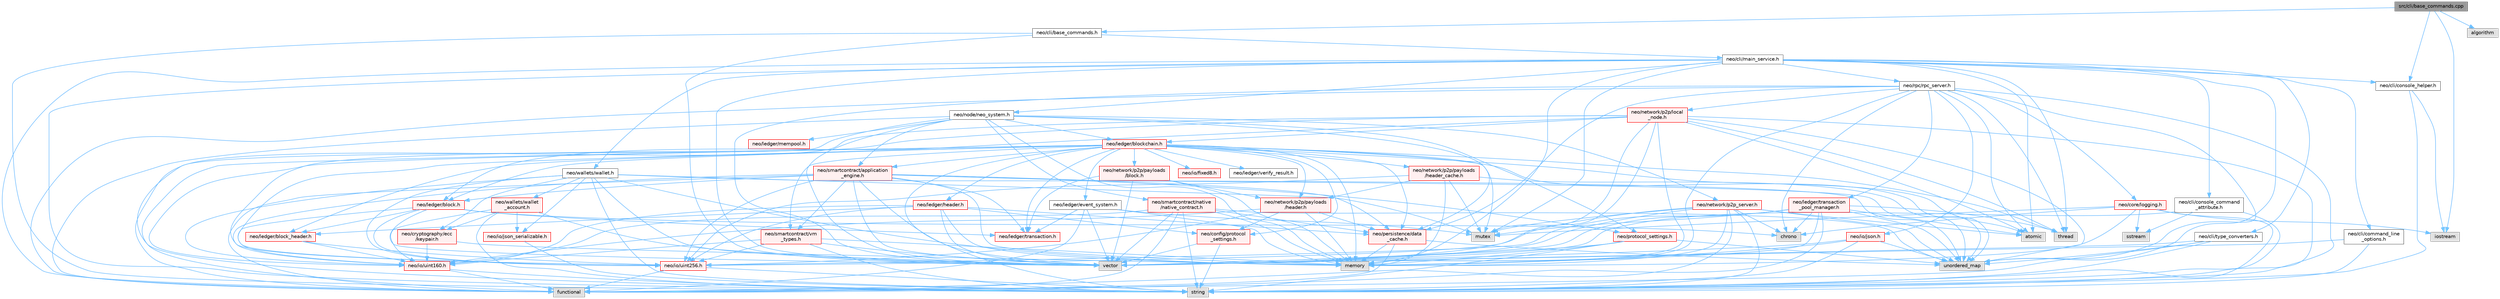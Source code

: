 digraph "src/cli/base_commands.cpp"
{
 // LATEX_PDF_SIZE
  bgcolor="transparent";
  edge [fontname=Helvetica,fontsize=10,labelfontname=Helvetica,labelfontsize=10];
  node [fontname=Helvetica,fontsize=10,shape=box,height=0.2,width=0.4];
  Node1 [id="Node000001",label="src/cli/base_commands.cpp",height=0.2,width=0.4,color="gray40", fillcolor="grey60", style="filled", fontcolor="black",tooltip=" "];
  Node1 -> Node2 [id="edge1_Node000001_Node000002",color="steelblue1",style="solid",tooltip=" "];
  Node2 [id="Node000002",label="neo/cli/base_commands.h",height=0.2,width=0.4,color="grey40", fillcolor="white", style="filled",URL="$base__commands_8h.html",tooltip=" "];
  Node2 -> Node3 [id="edge2_Node000002_Node000003",color="steelblue1",style="solid",tooltip=" "];
  Node3 [id="Node000003",label="neo/cli/main_service.h",height=0.2,width=0.4,color="grey40", fillcolor="white", style="filled",URL="$main__service_8h.html",tooltip=" "];
  Node3 -> Node4 [id="edge3_Node000003_Node000004",color="steelblue1",style="solid",tooltip=" "];
  Node4 [id="Node000004",label="neo/cli/command_line\l_options.h",height=0.2,width=0.4,color="grey40", fillcolor="white", style="filled",URL="$command__line__options_8h.html",tooltip=" "];
  Node4 -> Node5 [id="edge4_Node000004_Node000005",color="steelblue1",style="solid",tooltip=" "];
  Node5 [id="Node000005",label="string",height=0.2,width=0.4,color="grey60", fillcolor="#E0E0E0", style="filled",tooltip=" "];
  Node4 -> Node6 [id="edge5_Node000004_Node000006",color="steelblue1",style="solid",tooltip=" "];
  Node6 [id="Node000006",label="vector",height=0.2,width=0.4,color="grey60", fillcolor="#E0E0E0", style="filled",tooltip=" "];
  Node3 -> Node7 [id="edge6_Node000003_Node000007",color="steelblue1",style="solid",tooltip=" "];
  Node7 [id="Node000007",label="neo/cli/console_command\l_attribute.h",height=0.2,width=0.4,color="grey40", fillcolor="white", style="filled",URL="$cli_2console__command__attribute_8h.html",tooltip=" "];
  Node7 -> Node8 [id="edge7_Node000007_Node000008",color="steelblue1",style="solid",tooltip=" "];
  Node8 [id="Node000008",label="sstream",height=0.2,width=0.4,color="grey60", fillcolor="#E0E0E0", style="filled",tooltip=" "];
  Node7 -> Node5 [id="edge8_Node000007_Node000005",color="steelblue1",style="solid",tooltip=" "];
  Node7 -> Node6 [id="edge9_Node000007_Node000006",color="steelblue1",style="solid",tooltip=" "];
  Node3 -> Node9 [id="edge10_Node000003_Node000009",color="steelblue1",style="solid",tooltip=" "];
  Node9 [id="Node000009",label="neo/cli/console_helper.h",height=0.2,width=0.4,color="grey40", fillcolor="white", style="filled",URL="$cli_2console__helper_8h.html",tooltip=" "];
  Node9 -> Node10 [id="edge11_Node000009_Node000010",color="steelblue1",style="solid",tooltip=" "];
  Node10 [id="Node000010",label="iostream",height=0.2,width=0.4,color="grey60", fillcolor="#E0E0E0", style="filled",tooltip=" "];
  Node9 -> Node5 [id="edge12_Node000009_Node000005",color="steelblue1",style="solid",tooltip=" "];
  Node3 -> Node11 [id="edge13_Node000003_Node000011",color="steelblue1",style="solid",tooltip=" "];
  Node11 [id="Node000011",label="neo/cli/type_converters.h",height=0.2,width=0.4,color="grey40", fillcolor="white", style="filled",URL="$type__converters_8h.html",tooltip=" "];
  Node11 -> Node12 [id="edge14_Node000011_Node000012",color="steelblue1",style="solid",tooltip=" "];
  Node12 [id="Node000012",label="functional",height=0.2,width=0.4,color="grey60", fillcolor="#E0E0E0", style="filled",tooltip=" "];
  Node11 -> Node5 [id="edge15_Node000011_Node000005",color="steelblue1",style="solid",tooltip=" "];
  Node11 -> Node13 [id="edge16_Node000011_Node000013",color="steelblue1",style="solid",tooltip=" "];
  Node13 [id="Node000013",label="unordered_map",height=0.2,width=0.4,color="grey60", fillcolor="#E0E0E0", style="filled",tooltip=" "];
  Node11 -> Node6 [id="edge17_Node000011_Node000006",color="steelblue1",style="solid",tooltip=" "];
  Node3 -> Node14 [id="edge18_Node000003_Node000014",color="steelblue1",style="solid",tooltip=" "];
  Node14 [id="Node000014",label="neo/node/neo_system.h",height=0.2,width=0.4,color="grey40", fillcolor="white", style="filled",URL="$node_2neo__system_8h.html",tooltip=" "];
  Node14 -> Node15 [id="edge19_Node000014_Node000015",color="steelblue1",style="solid",tooltip=" "];
  Node15 [id="Node000015",label="neo/ledger/blockchain.h",height=0.2,width=0.4,color="red", fillcolor="#FFF0F0", style="filled",URL="$blockchain_8h.html",tooltip=" "];
  Node15 -> Node16 [id="edge20_Node000015_Node000016",color="steelblue1",style="solid",tooltip=" "];
  Node16 [id="Node000016",label="neo/ledger/block.h",height=0.2,width=0.4,color="red", fillcolor="#FFF0F0", style="filled",URL="$ledger_2block_8h.html",tooltip=" "];
  Node16 -> Node24 [id="edge21_Node000016_Node000024",color="steelblue1",style="solid",tooltip=" "];
  Node24 [id="Node000024",label="neo/io/uint160.h",height=0.2,width=0.4,color="red", fillcolor="#FFF0F0", style="filled",URL="$uint160_8h.html",tooltip=" "];
  Node24 -> Node12 [id="edge22_Node000024_Node000012",color="steelblue1",style="solid",tooltip=" "];
  Node24 -> Node5 [id="edge23_Node000024_Node000005",color="steelblue1",style="solid",tooltip=" "];
  Node16 -> Node26 [id="edge24_Node000016_Node000026",color="steelblue1",style="solid",tooltip=" "];
  Node26 [id="Node000026",label="neo/io/uint256.h",height=0.2,width=0.4,color="red", fillcolor="#FFF0F0", style="filled",URL="$uint256_8h.html",tooltip=" "];
  Node26 -> Node12 [id="edge25_Node000026_Node000012",color="steelblue1",style="solid",tooltip=" "];
  Node26 -> Node5 [id="edge26_Node000026_Node000005",color="steelblue1",style="solid",tooltip=" "];
  Node16 -> Node28 [id="edge27_Node000016_Node000028",color="steelblue1",style="solid",tooltip=" "];
  Node28 [id="Node000028",label="neo/ledger/block_header.h",height=0.2,width=0.4,color="red", fillcolor="#FFF0F0", style="filled",URL="$block__header_8h.html",tooltip=" "];
  Node28 -> Node24 [id="edge28_Node000028_Node000024",color="steelblue1",style="solid",tooltip=" "];
  Node28 -> Node26 [id="edge29_Node000028_Node000026",color="steelblue1",style="solid",tooltip=" "];
  Node16 -> Node60 [id="edge30_Node000016_Node000060",color="steelblue1",style="solid",tooltip=" "];
  Node60 [id="Node000060",label="neo/ledger/transaction.h",height=0.2,width=0.4,color="red", fillcolor="#FFF0F0", style="filled",URL="$ledger_2transaction_8h.html",tooltip=" "];
  Node16 -> Node75 [id="edge31_Node000016_Node000075",color="steelblue1",style="solid",tooltip=" "];
  Node75 [id="Node000075",label="chrono",height=0.2,width=0.4,color="grey60", fillcolor="#E0E0E0", style="filled",tooltip=" "];
  Node16 -> Node6 [id="edge32_Node000016_Node000006",color="steelblue1",style="solid",tooltip=" "];
  Node15 -> Node28 [id="edge33_Node000015_Node000028",color="steelblue1",style="solid",tooltip=" "];
  Node15 -> Node76 [id="edge34_Node000015_Node000076",color="steelblue1",style="solid",tooltip=" "];
  Node76 [id="Node000076",label="neo/ledger/event_system.h",height=0.2,width=0.4,color="grey40", fillcolor="white", style="filled",URL="$event__system_8h.html",tooltip=" "];
  Node76 -> Node12 [id="edge35_Node000076_Node000012",color="steelblue1",style="solid",tooltip=" "];
  Node76 -> Node23 [id="edge36_Node000076_Node000023",color="steelblue1",style="solid",tooltip=" "];
  Node23 [id="Node000023",label="memory",height=0.2,width=0.4,color="grey60", fillcolor="#E0E0E0", style="filled",tooltip=" "];
  Node76 -> Node77 [id="edge37_Node000076_Node000077",color="steelblue1",style="solid",tooltip=" "];
  Node77 [id="Node000077",label="mutex",height=0.2,width=0.4,color="grey60", fillcolor="#E0E0E0", style="filled",tooltip=" "];
  Node76 -> Node6 [id="edge38_Node000076_Node000006",color="steelblue1",style="solid",tooltip=" "];
  Node76 -> Node60 [id="edge39_Node000076_Node000060",color="steelblue1",style="solid",tooltip=" "];
  Node15 -> Node78 [id="edge40_Node000015_Node000078",color="steelblue1",style="solid",tooltip=" "];
  Node78 [id="Node000078",label="neo/ledger/header.h",height=0.2,width=0.4,color="red", fillcolor="#FFF0F0", style="filled",URL="$ledger_2header_8h.html",tooltip=" "];
  Node78 -> Node79 [id="edge41_Node000078_Node000079",color="steelblue1",style="solid",tooltip=" "];
  Node79 [id="Node000079",label="neo/config/protocol\l_settings.h",height=0.2,width=0.4,color="red", fillcolor="#FFF0F0", style="filled",URL="$config_2protocol__settings_8h.html",tooltip=" "];
  Node79 -> Node5 [id="edge42_Node000079_Node000005",color="steelblue1",style="solid",tooltip=" "];
  Node79 -> Node6 [id="edge43_Node000079_Node000006",color="steelblue1",style="solid",tooltip=" "];
  Node78 -> Node24 [id="edge44_Node000078_Node000024",color="steelblue1",style="solid",tooltip=" "];
  Node78 -> Node26 [id="edge45_Node000078_Node000026",color="steelblue1",style="solid",tooltip=" "];
  Node78 -> Node28 [id="edge46_Node000078_Node000028",color="steelblue1",style="solid",tooltip=" "];
  Node78 -> Node80 [id="edge47_Node000078_Node000080",color="steelblue1",style="solid",tooltip=" "];
  Node80 [id="Node000080",label="neo/persistence/data\l_cache.h",height=0.2,width=0.4,color="red", fillcolor="#FFF0F0", style="filled",URL="$data__cache_8h.html",tooltip=" "];
  Node80 -> Node12 [id="edge48_Node000080_Node000012",color="steelblue1",style="solid",tooltip=" "];
  Node80 -> Node23 [id="edge49_Node000080_Node000023",color="steelblue1",style="solid",tooltip=" "];
  Node80 -> Node13 [id="edge50_Node000080_Node000013",color="steelblue1",style="solid",tooltip=" "];
  Node78 -> Node23 [id="edge51_Node000078_Node000023",color="steelblue1",style="solid",tooltip=" "];
  Node78 -> Node6 [id="edge52_Node000078_Node000006",color="steelblue1",style="solid",tooltip=" "];
  Node15 -> Node60 [id="edge53_Node000015_Node000060",color="steelblue1",style="solid",tooltip=" "];
  Node15 -> Node91 [id="edge54_Node000015_Node000091",color="steelblue1",style="solid",tooltip=" "];
  Node91 [id="Node000091",label="neo/network/p2p/payloads\l/block.h",height=0.2,width=0.4,color="red", fillcolor="#FFF0F0", style="filled",URL="$network_2p2p_2payloads_2block_8h.html",tooltip=" "];
  Node91 -> Node60 [id="edge55_Node000091_Node000060",color="steelblue1",style="solid",tooltip=" "];
  Node91 -> Node92 [id="edge56_Node000091_Node000092",color="steelblue1",style="solid",tooltip=" "];
  Node92 [id="Node000092",label="neo/network/p2p/payloads\l/header.h",height=0.2,width=0.4,color="red", fillcolor="#FFF0F0", style="filled",URL="$network_2p2p_2payloads_2header_8h.html",tooltip=" "];
  Node92 -> Node79 [id="edge57_Node000092_Node000079",color="steelblue1",style="solid",tooltip=" "];
  Node92 -> Node24 [id="edge58_Node000092_Node000024",color="steelblue1",style="solid",tooltip=" "];
  Node92 -> Node26 [id="edge59_Node000092_Node000026",color="steelblue1",style="solid",tooltip=" "];
  Node92 -> Node80 [id="edge60_Node000092_Node000080",color="steelblue1",style="solid",tooltip=" "];
  Node92 -> Node23 [id="edge61_Node000092_Node000023",color="steelblue1",style="solid",tooltip=" "];
  Node91 -> Node23 [id="edge62_Node000091_Node000023",color="steelblue1",style="solid",tooltip=" "];
  Node91 -> Node6 [id="edge63_Node000091_Node000006",color="steelblue1",style="solid",tooltip=" "];
  Node15 -> Node92 [id="edge64_Node000015_Node000092",color="steelblue1",style="solid",tooltip=" "];
  Node15 -> Node93 [id="edge65_Node000015_Node000093",color="steelblue1",style="solid",tooltip=" "];
  Node93 [id="Node000093",label="neo/network/p2p/payloads\l/header_cache.h",height=0.2,width=0.4,color="red", fillcolor="#FFF0F0", style="filled",URL="$network_2p2p_2payloads_2header__cache_8h.html",tooltip=" "];
  Node93 -> Node26 [id="edge66_Node000093_Node000026",color="steelblue1",style="solid",tooltip=" "];
  Node93 -> Node92 [id="edge67_Node000093_Node000092",color="steelblue1",style="solid",tooltip=" "];
  Node93 -> Node23 [id="edge68_Node000093_Node000023",color="steelblue1",style="solid",tooltip=" "];
  Node93 -> Node77 [id="edge69_Node000093_Node000077",color="steelblue1",style="solid",tooltip=" "];
  Node93 -> Node13 [id="edge70_Node000093_Node000013",color="steelblue1",style="solid",tooltip=" "];
  Node15 -> Node79 [id="edge71_Node000015_Node000079",color="steelblue1",style="solid",tooltip=" "];
  Node15 -> Node30 [id="edge72_Node000015_Node000030",color="steelblue1",style="solid",tooltip=" "];
  Node30 [id="Node000030",label="neo/io/fixed8.h",height=0.2,width=0.4,color="red", fillcolor="#FFF0F0", style="filled",URL="$io_2fixed8_8h.html",tooltip=" "];
  Node15 -> Node24 [id="edge73_Node000015_Node000024",color="steelblue1",style="solid",tooltip=" "];
  Node15 -> Node26 [id="edge74_Node000015_Node000026",color="steelblue1",style="solid",tooltip=" "];
  Node15 -> Node95 [id="edge75_Node000015_Node000095",color="steelblue1",style="solid",tooltip=" "];
  Node95 [id="Node000095",label="neo/ledger/verify_result.h",height=0.2,width=0.4,color="grey40", fillcolor="white", style="filled",URL="$verify__result_8h.html",tooltip=" "];
  Node15 -> Node80 [id="edge76_Node000015_Node000080",color="steelblue1",style="solid",tooltip=" "];
  Node15 -> Node96 [id="edge77_Node000015_Node000096",color="steelblue1",style="solid",tooltip=" "];
  Node96 [id="Node000096",label="neo/smartcontract/application\l_engine.h",height=0.2,width=0.4,color="red", fillcolor="#FFF0F0", style="filled",URL="$application__engine_8h.html",tooltip=" "];
  Node96 -> Node24 [id="edge78_Node000096_Node000024",color="steelblue1",style="solid",tooltip=" "];
  Node96 -> Node26 [id="edge79_Node000096_Node000026",color="steelblue1",style="solid",tooltip=" "];
  Node96 -> Node16 [id="edge80_Node000096_Node000016",color="steelblue1",style="solid",tooltip=" "];
  Node96 -> Node60 [id="edge81_Node000096_Node000060",color="steelblue1",style="solid",tooltip=" "];
  Node96 -> Node80 [id="edge82_Node000096_Node000080",color="steelblue1",style="solid",tooltip=" "];
  Node96 -> Node97 [id="edge83_Node000096_Node000097",color="steelblue1",style="solid",tooltip=" "];
  Node97 [id="Node000097",label="neo/protocol_settings.h",height=0.2,width=0.4,color="red", fillcolor="#FFF0F0", style="filled",URL="$protocol__settings_8h.html",tooltip=" "];
  Node97 -> Node23 [id="edge84_Node000097_Node000023",color="steelblue1",style="solid",tooltip=" "];
  Node97 -> Node5 [id="edge85_Node000097_Node000005",color="steelblue1",style="solid",tooltip=" "];
  Node97 -> Node13 [id="edge86_Node000097_Node000013",color="steelblue1",style="solid",tooltip=" "];
  Node97 -> Node6 [id="edge87_Node000097_Node000006",color="steelblue1",style="solid",tooltip=" "];
  Node96 -> Node117 [id="edge88_Node000096_Node000117",color="steelblue1",style="solid",tooltip=" "];
  Node117 [id="Node000117",label="neo/smartcontract/vm\l_types.h",height=0.2,width=0.4,color="red", fillcolor="#FFF0F0", style="filled",URL="$vm__types_8h.html",tooltip=" "];
  Node117 -> Node24 [id="edge89_Node000117_Node000024",color="steelblue1",style="solid",tooltip=" "];
  Node117 -> Node26 [id="edge90_Node000117_Node000026",color="steelblue1",style="solid",tooltip=" "];
  Node117 -> Node23 [id="edge91_Node000117_Node000023",color="steelblue1",style="solid",tooltip=" "];
  Node117 -> Node5 [id="edge92_Node000117_Node000005",color="steelblue1",style="solid",tooltip=" "];
  Node117 -> Node6 [id="edge93_Node000117_Node000006",color="steelblue1",style="solid",tooltip=" "];
  Node96 -> Node12 [id="edge94_Node000096_Node000012",color="steelblue1",style="solid",tooltip=" "];
  Node96 -> Node23 [id="edge95_Node000096_Node000023",color="steelblue1",style="solid",tooltip=" "];
  Node96 -> Node5 [id="edge96_Node000096_Node000005",color="steelblue1",style="solid",tooltip=" "];
  Node96 -> Node13 [id="edge97_Node000096_Node000013",color="steelblue1",style="solid",tooltip=" "];
  Node96 -> Node6 [id="edge98_Node000096_Node000006",color="steelblue1",style="solid",tooltip=" "];
  Node15 -> Node117 [id="edge99_Node000015_Node000117",color="steelblue1",style="solid",tooltip=" "];
  Node15 -> Node118 [id="edge100_Node000015_Node000118",color="steelblue1",style="solid",tooltip=" "];
  Node118 [id="Node000118",label="atomic",height=0.2,width=0.4,color="grey60", fillcolor="#E0E0E0", style="filled",tooltip=" "];
  Node15 -> Node12 [id="edge101_Node000015_Node000012",color="steelblue1",style="solid",tooltip=" "];
  Node15 -> Node23 [id="edge102_Node000015_Node000023",color="steelblue1",style="solid",tooltip=" "];
  Node15 -> Node77 [id="edge103_Node000015_Node000077",color="steelblue1",style="solid",tooltip=" "];
  Node15 -> Node121 [id="edge104_Node000015_Node000121",color="steelblue1",style="solid",tooltip=" "];
  Node121 [id="Node000121",label="thread",height=0.2,width=0.4,color="grey60", fillcolor="#E0E0E0", style="filled",tooltip=" "];
  Node15 -> Node13 [id="edge105_Node000015_Node000013",color="steelblue1",style="solid",tooltip=" "];
  Node15 -> Node6 [id="edge106_Node000015_Node000006",color="steelblue1",style="solid",tooltip=" "];
  Node14 -> Node122 [id="edge107_Node000014_Node000122",color="steelblue1",style="solid",tooltip=" "];
  Node122 [id="Node000122",label="neo/ledger/mempool.h",height=0.2,width=0.4,color="red", fillcolor="#FFF0F0", style="filled",URL="$mempool_8h.html",tooltip=" "];
  Node14 -> Node126 [id="edge108_Node000014_Node000126",color="steelblue1",style="solid",tooltip=" "];
  Node126 [id="Node000126",label="neo/network/p2p_server.h",height=0.2,width=0.4,color="red", fillcolor="#FFF0F0", style="filled",URL="$p2p__server_8h.html",tooltip=" "];
  Node126 -> Node26 [id="edge109_Node000126_Node000026",color="steelblue1",style="solid",tooltip=" "];
  Node126 -> Node118 [id="edge110_Node000126_Node000118",color="steelblue1",style="solid",tooltip=" "];
  Node126 -> Node75 [id="edge111_Node000126_Node000075",color="steelblue1",style="solid",tooltip=" "];
  Node126 -> Node12 [id="edge112_Node000126_Node000012",color="steelblue1",style="solid",tooltip=" "];
  Node126 -> Node23 [id="edge113_Node000126_Node000023",color="steelblue1",style="solid",tooltip=" "];
  Node126 -> Node77 [id="edge114_Node000126_Node000077",color="steelblue1",style="solid",tooltip=" "];
  Node126 -> Node5 [id="edge115_Node000126_Node000005",color="steelblue1",style="solid",tooltip=" "];
  Node126 -> Node13 [id="edge116_Node000126_Node000013",color="steelblue1",style="solid",tooltip=" "];
  Node126 -> Node6 [id="edge117_Node000126_Node000006",color="steelblue1",style="solid",tooltip=" "];
  Node14 -> Node80 [id="edge118_Node000014_Node000080",color="steelblue1",style="solid",tooltip=" "];
  Node14 -> Node97 [id="edge119_Node000014_Node000097",color="steelblue1",style="solid",tooltip=" "];
  Node14 -> Node96 [id="edge120_Node000014_Node000096",color="steelblue1",style="solid",tooltip=" "];
  Node14 -> Node145 [id="edge121_Node000014_Node000145",color="steelblue1",style="solid",tooltip=" "];
  Node145 [id="Node000145",label="neo/smartcontract/native\l/native_contract.h",height=0.2,width=0.4,color="red", fillcolor="#FFF0F0", style="filled",URL="$native_2native__contract_8h.html",tooltip=" "];
  Node145 -> Node24 [id="edge122_Node000145_Node000024",color="steelblue1",style="solid",tooltip=" "];
  Node145 -> Node80 [id="edge123_Node000145_Node000080",color="steelblue1",style="solid",tooltip=" "];
  Node145 -> Node12 [id="edge124_Node000145_Node000012",color="steelblue1",style="solid",tooltip=" "];
  Node145 -> Node23 [id="edge125_Node000145_Node000023",color="steelblue1",style="solid",tooltip=" "];
  Node145 -> Node5 [id="edge126_Node000145_Node000005",color="steelblue1",style="solid",tooltip=" "];
  Node145 -> Node13 [id="edge127_Node000145_Node000013",color="steelblue1",style="solid",tooltip=" "];
  Node145 -> Node6 [id="edge128_Node000145_Node000006",color="steelblue1",style="solid",tooltip=" "];
  Node14 -> Node12 [id="edge129_Node000014_Node000012",color="steelblue1",style="solid",tooltip=" "];
  Node14 -> Node23 [id="edge130_Node000014_Node000023",color="steelblue1",style="solid",tooltip=" "];
  Node14 -> Node5 [id="edge131_Node000014_Node000005",color="steelblue1",style="solid",tooltip=" "];
  Node14 -> Node6 [id="edge132_Node000014_Node000006",color="steelblue1",style="solid",tooltip=" "];
  Node3 -> Node146 [id="edge133_Node000003_Node000146",color="steelblue1",style="solid",tooltip=" "];
  Node146 [id="Node000146",label="neo/rpc/rpc_server.h",height=0.2,width=0.4,color="grey40", fillcolor="white", style="filled",URL="$rpc__server_8h.html",tooltip=" "];
  Node146 -> Node147 [id="edge134_Node000146_Node000147",color="steelblue1",style="solid",tooltip=" "];
  Node147 [id="Node000147",label="neo/core/logging.h",height=0.2,width=0.4,color="red", fillcolor="#FFF0F0", style="filled",URL="$core_2logging_8h.html",tooltip=" "];
  Node147 -> Node75 [id="edge135_Node000147_Node000075",color="steelblue1",style="solid",tooltip=" "];
  Node147 -> Node23 [id="edge136_Node000147_Node000023",color="steelblue1",style="solid",tooltip=" "];
  Node147 -> Node8 [id="edge137_Node000147_Node000008",color="steelblue1",style="solid",tooltip=" "];
  Node147 -> Node5 [id="edge138_Node000147_Node000005",color="steelblue1",style="solid",tooltip=" "];
  Node147 -> Node10 [id="edge139_Node000147_Node000010",color="steelblue1",style="solid",tooltip=" "];
  Node147 -> Node77 [id="edge140_Node000147_Node000077",color="steelblue1",style="solid",tooltip=" "];
  Node146 -> Node148 [id="edge141_Node000146_Node000148",color="steelblue1",style="solid",tooltip=" "];
  Node148 [id="Node000148",label="neo/io/json.h",height=0.2,width=0.4,color="red", fillcolor="#FFF0F0", style="filled",URL="$io_2json_8h.html",tooltip=" "];
  Node148 -> Node23 [id="edge142_Node000148_Node000023",color="steelblue1",style="solid",tooltip=" "];
  Node148 -> Node5 [id="edge143_Node000148_Node000005",color="steelblue1",style="solid",tooltip=" "];
  Node148 -> Node13 [id="edge144_Node000148_Node000013",color="steelblue1",style="solid",tooltip=" "];
  Node148 -> Node6 [id="edge145_Node000148_Node000006",color="steelblue1",style="solid",tooltip=" "];
  Node146 -> Node149 [id="edge146_Node000146_Node000149",color="steelblue1",style="solid",tooltip=" "];
  Node149 [id="Node000149",label="neo/ledger/transaction\l_pool_manager.h",height=0.2,width=0.4,color="red", fillcolor="#FFF0F0", style="filled",URL="$transaction__pool__manager_8h.html",tooltip=" "];
  Node149 -> Node26 [id="edge147_Node000149_Node000026",color="steelblue1",style="solid",tooltip=" "];
  Node149 -> Node118 [id="edge148_Node000149_Node000118",color="steelblue1",style="solid",tooltip=" "];
  Node149 -> Node75 [id="edge149_Node000149_Node000075",color="steelblue1",style="solid",tooltip=" "];
  Node149 -> Node12 [id="edge150_Node000149_Node000012",color="steelblue1",style="solid",tooltip=" "];
  Node149 -> Node23 [id="edge151_Node000149_Node000023",color="steelblue1",style="solid",tooltip=" "];
  Node149 -> Node77 [id="edge152_Node000149_Node000077",color="steelblue1",style="solid",tooltip=" "];
  Node149 -> Node121 [id="edge153_Node000149_Node000121",color="steelblue1",style="solid",tooltip=" "];
  Node149 -> Node13 [id="edge154_Node000149_Node000013",color="steelblue1",style="solid",tooltip=" "];
  Node149 -> Node6 [id="edge155_Node000149_Node000006",color="steelblue1",style="solid",tooltip=" "];
  Node146 -> Node150 [id="edge156_Node000146_Node000150",color="steelblue1",style="solid",tooltip=" "];
  Node150 [id="Node000150",label="neo/network/p2p/local\l_node.h",height=0.2,width=0.4,color="red", fillcolor="#FFF0F0", style="filled",URL="$local__node_8h.html",tooltip=" "];
  Node150 -> Node26 [id="edge157_Node000150_Node000026",color="steelblue1",style="solid",tooltip=" "];
  Node150 -> Node16 [id="edge158_Node000150_Node000016",color="steelblue1",style="solid",tooltip=" "];
  Node150 -> Node15 [id="edge159_Node000150_Node000015",color="steelblue1",style="solid",tooltip=" "];
  Node150 -> Node118 [id="edge160_Node000150_Node000118",color="steelblue1",style="solid",tooltip=" "];
  Node150 -> Node12 [id="edge161_Node000150_Node000012",color="steelblue1",style="solid",tooltip=" "];
  Node150 -> Node23 [id="edge162_Node000150_Node000023",color="steelblue1",style="solid",tooltip=" "];
  Node150 -> Node77 [id="edge163_Node000150_Node000077",color="steelblue1",style="solid",tooltip=" "];
  Node150 -> Node5 [id="edge164_Node000150_Node000005",color="steelblue1",style="solid",tooltip=" "];
  Node150 -> Node121 [id="edge165_Node000150_Node000121",color="steelblue1",style="solid",tooltip=" "];
  Node150 -> Node13 [id="edge166_Node000150_Node000013",color="steelblue1",style="solid",tooltip=" "];
  Node150 -> Node6 [id="edge167_Node000150_Node000006",color="steelblue1",style="solid",tooltip=" "];
  Node146 -> Node80 [id="edge168_Node000146_Node000080",color="steelblue1",style="solid",tooltip=" "];
  Node146 -> Node118 [id="edge169_Node000146_Node000118",color="steelblue1",style="solid",tooltip=" "];
  Node146 -> Node75 [id="edge170_Node000146_Node000075",color="steelblue1",style="solid",tooltip=" "];
  Node146 -> Node12 [id="edge171_Node000146_Node000012",color="steelblue1",style="solid",tooltip=" "];
  Node146 -> Node23 [id="edge172_Node000146_Node000023",color="steelblue1",style="solid",tooltip=" "];
  Node146 -> Node5 [id="edge173_Node000146_Node000005",color="steelblue1",style="solid",tooltip=" "];
  Node146 -> Node121 [id="edge174_Node000146_Node000121",color="steelblue1",style="solid",tooltip=" "];
  Node146 -> Node13 [id="edge175_Node000146_Node000013",color="steelblue1",style="solid",tooltip=" "];
  Node146 -> Node6 [id="edge176_Node000146_Node000006",color="steelblue1",style="solid",tooltip=" "];
  Node3 -> Node179 [id="edge177_Node000003_Node000179",color="steelblue1",style="solid",tooltip=" "];
  Node179 [id="Node000179",label="neo/wallets/wallet.h",height=0.2,width=0.4,color="grey40", fillcolor="white", style="filled",URL="$wallet_8h.html",tooltip=" "];
  Node179 -> Node180 [id="edge178_Node000179_Node000180",color="steelblue1",style="solid",tooltip=" "];
  Node180 [id="Node000180",label="neo/cryptography/ecc\l/keypair.h",height=0.2,width=0.4,color="red", fillcolor="#FFF0F0", style="filled",URL="$keypair_8h.html",tooltip=" "];
  Node180 -> Node24 [id="edge179_Node000180_Node000024",color="steelblue1",style="solid",tooltip=" "];
  Node180 -> Node23 [id="edge180_Node000180_Node000023",color="steelblue1",style="solid",tooltip=" "];
  Node179 -> Node181 [id="edge181_Node000179_Node000181",color="steelblue1",style="solid",tooltip=" "];
  Node181 [id="Node000181",label="neo/io/json_serializable.h",height=0.2,width=0.4,color="red", fillcolor="#FFF0F0", style="filled",URL="$json__serializable_8h.html",tooltip=" "];
  Node181 -> Node5 [id="edge182_Node000181_Node000005",color="steelblue1",style="solid",tooltip=" "];
  Node179 -> Node24 [id="edge183_Node000179_Node000024",color="steelblue1",style="solid",tooltip=" "];
  Node179 -> Node26 [id="edge184_Node000179_Node000026",color="steelblue1",style="solid",tooltip=" "];
  Node179 -> Node182 [id="edge185_Node000179_Node000182",color="steelblue1",style="solid",tooltip=" "];
  Node182 [id="Node000182",label="neo/wallets/wallet\l_account.h",height=0.2,width=0.4,color="red", fillcolor="#FFF0F0", style="filled",URL="$wallet__account_8h.html",tooltip=" "];
  Node182 -> Node180 [id="edge186_Node000182_Node000180",color="steelblue1",style="solid",tooltip=" "];
  Node182 -> Node181 [id="edge187_Node000182_Node000181",color="steelblue1",style="solid",tooltip=" "];
  Node182 -> Node24 [id="edge188_Node000182_Node000024",color="steelblue1",style="solid",tooltip=" "];
  Node182 -> Node5 [id="edge189_Node000182_Node000005",color="steelblue1",style="solid",tooltip=" "];
  Node182 -> Node6 [id="edge190_Node000182_Node000006",color="steelblue1",style="solid",tooltip=" "];
  Node179 -> Node23 [id="edge191_Node000179_Node000023",color="steelblue1",style="solid",tooltip=" "];
  Node179 -> Node77 [id="edge192_Node000179_Node000077",color="steelblue1",style="solid",tooltip=" "];
  Node179 -> Node5 [id="edge193_Node000179_Node000005",color="steelblue1",style="solid",tooltip=" "];
  Node179 -> Node13 [id="edge194_Node000179_Node000013",color="steelblue1",style="solid",tooltip=" "];
  Node179 -> Node6 [id="edge195_Node000179_Node000006",color="steelblue1",style="solid",tooltip=" "];
  Node3 -> Node118 [id="edge196_Node000003_Node000118",color="steelblue1",style="solid",tooltip=" "];
  Node3 -> Node12 [id="edge197_Node000003_Node000012",color="steelblue1",style="solid",tooltip=" "];
  Node3 -> Node23 [id="edge198_Node000003_Node000023",color="steelblue1",style="solid",tooltip=" "];
  Node3 -> Node77 [id="edge199_Node000003_Node000077",color="steelblue1",style="solid",tooltip=" "];
  Node3 -> Node5 [id="edge200_Node000003_Node000005",color="steelblue1",style="solid",tooltip=" "];
  Node3 -> Node121 [id="edge201_Node000003_Node000121",color="steelblue1",style="solid",tooltip=" "];
  Node3 -> Node13 [id="edge202_Node000003_Node000013",color="steelblue1",style="solid",tooltip=" "];
  Node3 -> Node6 [id="edge203_Node000003_Node000006",color="steelblue1",style="solid",tooltip=" "];
  Node2 -> Node5 [id="edge204_Node000002_Node000005",color="steelblue1",style="solid",tooltip=" "];
  Node2 -> Node6 [id="edge205_Node000002_Node000006",color="steelblue1",style="solid",tooltip=" "];
  Node1 -> Node9 [id="edge206_Node000001_Node000009",color="steelblue1",style="solid",tooltip=" "];
  Node1 -> Node38 [id="edge207_Node000001_Node000038",color="steelblue1",style="solid",tooltip=" "];
  Node38 [id="Node000038",label="algorithm",height=0.2,width=0.4,color="grey60", fillcolor="#E0E0E0", style="filled",tooltip=" "];
  Node1 -> Node10 [id="edge208_Node000001_Node000010",color="steelblue1",style="solid",tooltip=" "];
}
